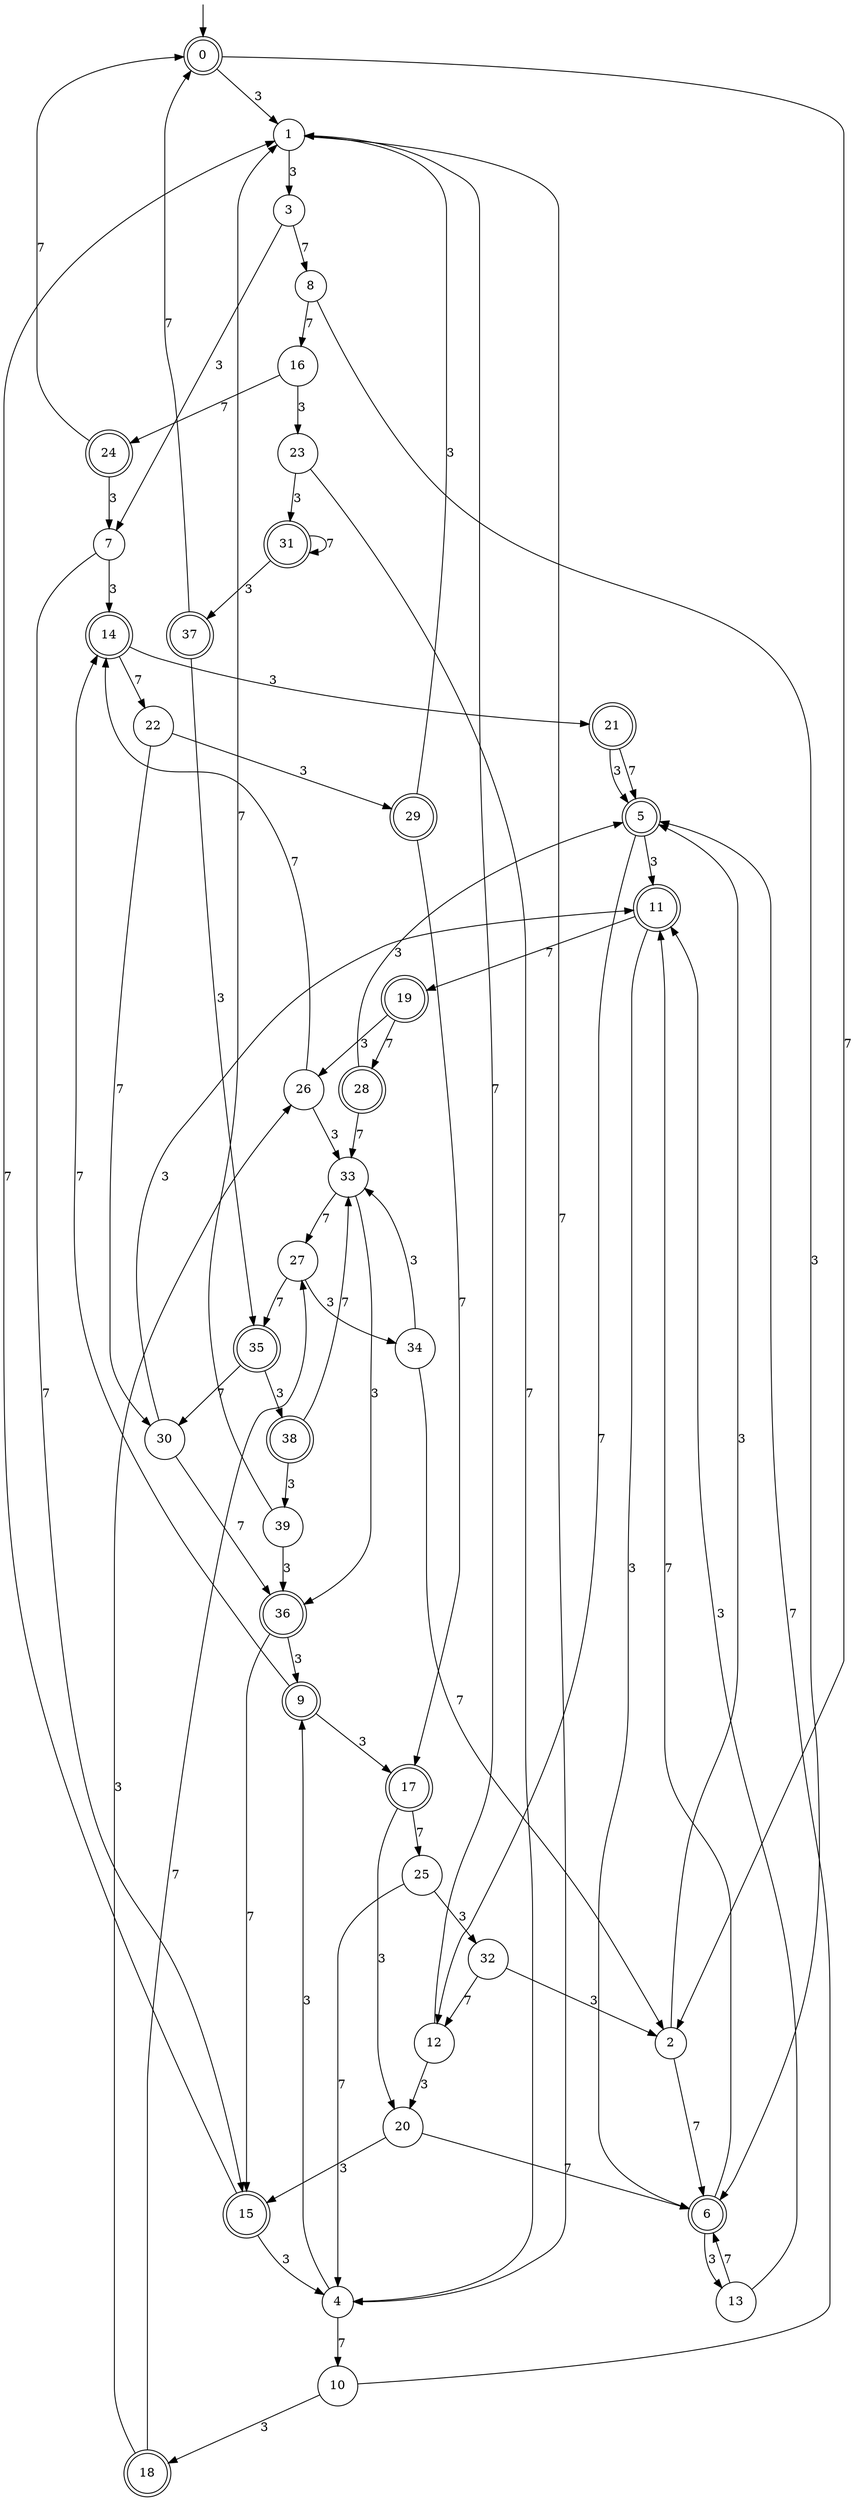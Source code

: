 digraph g {

	s0 [shape="doublecircle" label="0"];
	s1 [shape="circle" label="1"];
	s2 [shape="circle" label="2"];
	s3 [shape="circle" label="3"];
	s4 [shape="circle" label="4"];
	s5 [shape="doublecircle" label="5"];
	s6 [shape="doublecircle" label="6"];
	s7 [shape="circle" label="7"];
	s8 [shape="circle" label="8"];
	s9 [shape="doublecircle" label="9"];
	s10 [shape="circle" label="10"];
	s11 [shape="doublecircle" label="11"];
	s12 [shape="circle" label="12"];
	s13 [shape="circle" label="13"];
	s14 [shape="doublecircle" label="14"];
	s15 [shape="doublecircle" label="15"];
	s16 [shape="circle" label="16"];
	s17 [shape="doublecircle" label="17"];
	s18 [shape="doublecircle" label="18"];
	s19 [shape="doublecircle" label="19"];
	s20 [shape="circle" label="20"];
	s21 [shape="doublecircle" label="21"];
	s22 [shape="circle" label="22"];
	s23 [shape="circle" label="23"];
	s24 [shape="doublecircle" label="24"];
	s25 [shape="circle" label="25"];
	s26 [shape="circle" label="26"];
	s27 [shape="circle" label="27"];
	s28 [shape="doublecircle" label="28"];
	s29 [shape="doublecircle" label="29"];
	s30 [shape="circle" label="30"];
	s31 [shape="doublecircle" label="31"];
	s32 [shape="circle" label="32"];
	s33 [shape="circle" label="33"];
	s34 [shape="circle" label="34"];
	s35 [shape="doublecircle" label="35"];
	s36 [shape="doublecircle" label="36"];
	s37 [shape="doublecircle" label="37"];
	s38 [shape="doublecircle" label="38"];
	s39 [shape="circle" label="39"];
	s0 -> s1 [label="3"];
	s0 -> s2 [label="7"];
	s1 -> s3 [label="3"];
	s1 -> s4 [label="7"];
	s2 -> s5 [label="3"];
	s2 -> s6 [label="7"];
	s3 -> s7 [label="3"];
	s3 -> s8 [label="7"];
	s4 -> s9 [label="3"];
	s4 -> s10 [label="7"];
	s5 -> s11 [label="3"];
	s5 -> s12 [label="7"];
	s6 -> s13 [label="3"];
	s6 -> s11 [label="7"];
	s7 -> s14 [label="3"];
	s7 -> s15 [label="7"];
	s8 -> s6 [label="3"];
	s8 -> s16 [label="7"];
	s9 -> s17 [label="3"];
	s9 -> s14 [label="7"];
	s10 -> s18 [label="3"];
	s10 -> s5 [label="7"];
	s11 -> s6 [label="3"];
	s11 -> s19 [label="7"];
	s12 -> s20 [label="3"];
	s12 -> s1 [label="7"];
	s13 -> s11 [label="3"];
	s13 -> s6 [label="7"];
	s14 -> s21 [label="3"];
	s14 -> s22 [label="7"];
	s15 -> s4 [label="3"];
	s15 -> s1 [label="7"];
	s16 -> s23 [label="3"];
	s16 -> s24 [label="7"];
	s17 -> s20 [label="3"];
	s17 -> s25 [label="7"];
	s18 -> s26 [label="3"];
	s18 -> s27 [label="7"];
	s19 -> s26 [label="3"];
	s19 -> s28 [label="7"];
	s20 -> s15 [label="3"];
	s20 -> s6 [label="7"];
	s21 -> s5 [label="3"];
	s21 -> s5 [label="7"];
	s22 -> s29 [label="3"];
	s22 -> s30 [label="7"];
	s23 -> s31 [label="3"];
	s23 -> s4 [label="7"];
	s24 -> s7 [label="3"];
	s24 -> s0 [label="7"];
	s25 -> s32 [label="3"];
	s25 -> s4 [label="7"];
	s26 -> s33 [label="3"];
	s26 -> s14 [label="7"];
	s27 -> s34 [label="3"];
	s27 -> s35 [label="7"];
	s28 -> s5 [label="3"];
	s28 -> s33 [label="7"];
	s29 -> s1 [label="3"];
	s29 -> s17 [label="7"];
	s30 -> s11 [label="3"];
	s30 -> s36 [label="7"];
	s31 -> s37 [label="3"];
	s31 -> s31 [label="7"];
	s32 -> s2 [label="3"];
	s32 -> s12 [label="7"];
	s33 -> s36 [label="3"];
	s33 -> s27 [label="7"];
	s34 -> s33 [label="3"];
	s34 -> s2 [label="7"];
	s35 -> s38 [label="3"];
	s35 -> s30 [label="7"];
	s36 -> s9 [label="3"];
	s36 -> s15 [label="7"];
	s37 -> s35 [label="3"];
	s37 -> s0 [label="7"];
	s38 -> s39 [label="3"];
	s38 -> s33 [label="7"];
	s39 -> s36 [label="3"];
	s39 -> s1 [label="7"];

__start0 [label="" shape="none" width="0" height="0"];
__start0 -> s0;

}
